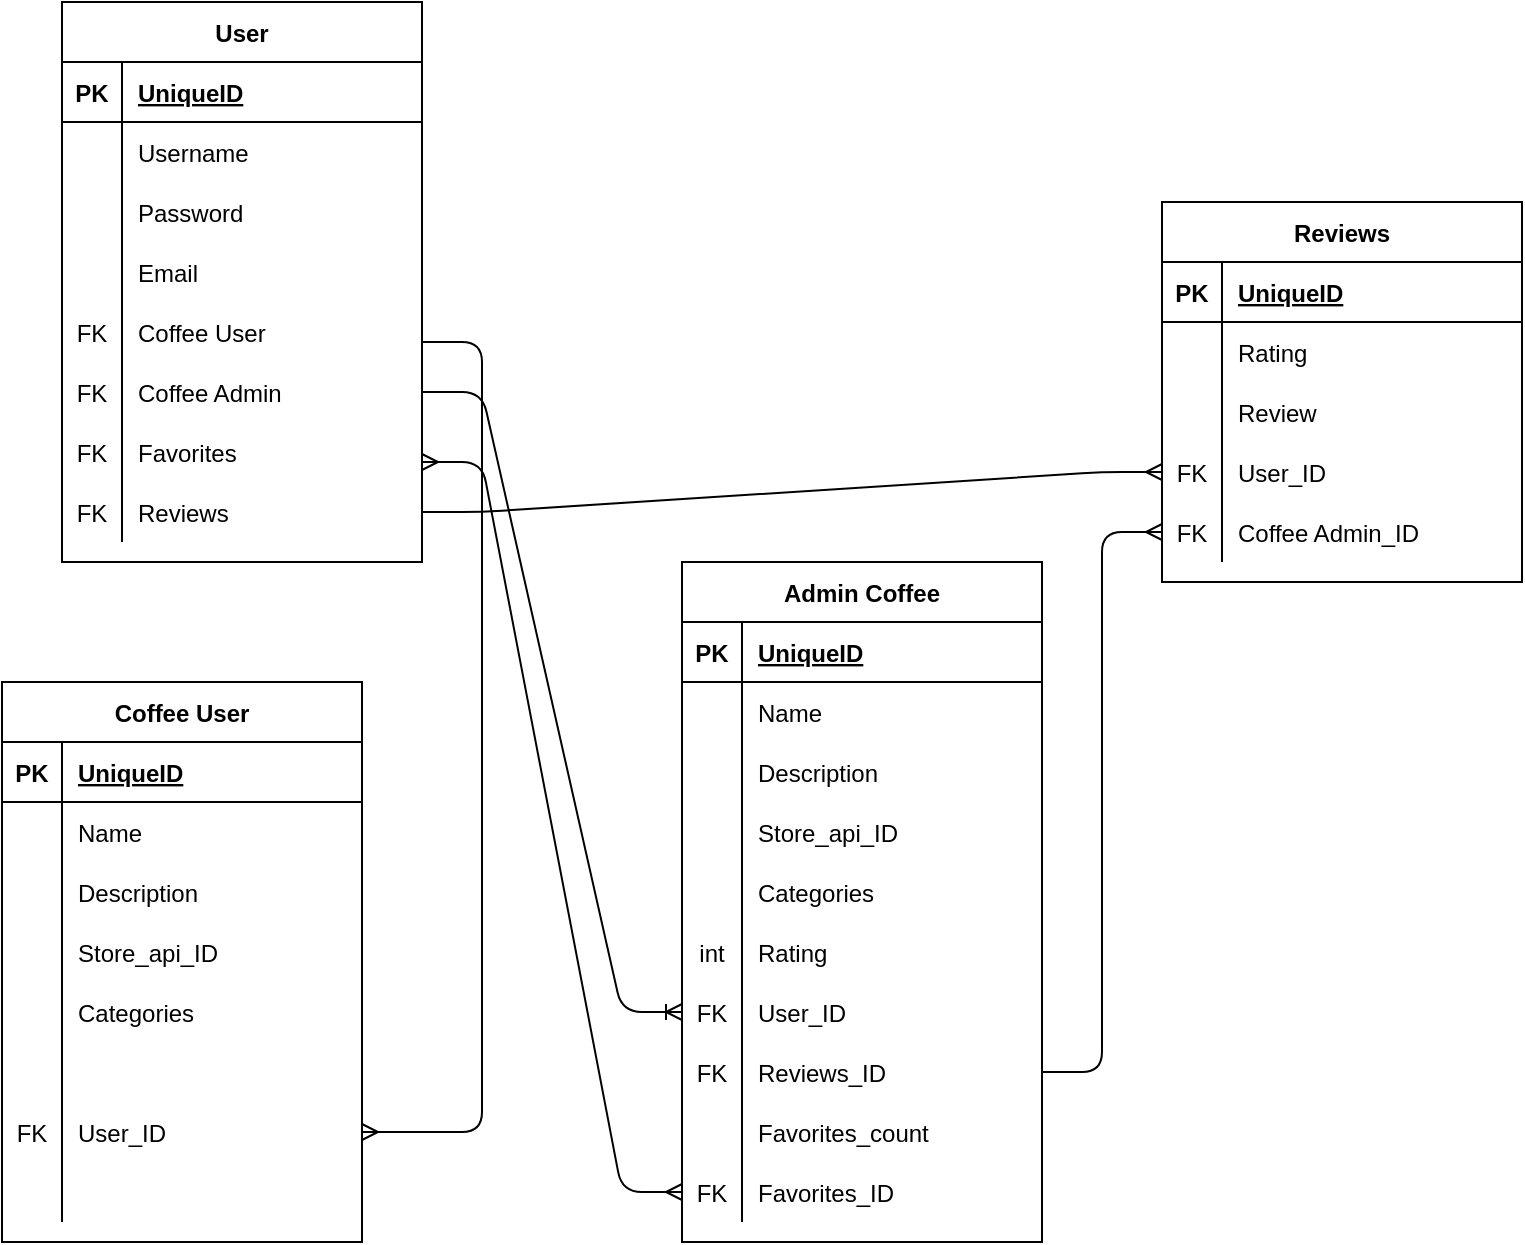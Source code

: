 <mxfile version="14.5.7" type="device"><diagram id="nl1iLkYDZ-9uQIqlt7j8" name="Page-1"><mxGraphModel dx="1422" dy="762" grid="1" gridSize="10" guides="1" tooltips="1" connect="1" arrows="1" fold="1" page="1" pageScale="1" pageWidth="827" pageHeight="1169" math="0" shadow="0"><root><mxCell id="0"/><mxCell id="1" parent="0"/><mxCell id="qOAWCxwxDQUwlJ6yP-Ra-1" value="User" style="shape=table;startSize=30;container=1;collapsible=1;childLayout=tableLayout;fixedRows=1;rowLines=0;fontStyle=1;align=center;resizeLast=1;" parent="1" vertex="1"><mxGeometry x="90" y="330" width="180" height="280" as="geometry"/></mxCell><mxCell id="qOAWCxwxDQUwlJ6yP-Ra-2" value="" style="shape=partialRectangle;collapsible=0;dropTarget=0;pointerEvents=0;fillColor=none;top=0;left=0;bottom=1;right=0;points=[[0,0.5],[1,0.5]];portConstraint=eastwest;" parent="qOAWCxwxDQUwlJ6yP-Ra-1" vertex="1"><mxGeometry y="30" width="180" height="30" as="geometry"/></mxCell><mxCell id="qOAWCxwxDQUwlJ6yP-Ra-3" value="PK" style="shape=partialRectangle;connectable=0;fillColor=none;top=0;left=0;bottom=0;right=0;fontStyle=1;overflow=hidden;" parent="qOAWCxwxDQUwlJ6yP-Ra-2" vertex="1"><mxGeometry width="30" height="30" as="geometry"/></mxCell><mxCell id="qOAWCxwxDQUwlJ6yP-Ra-4" value="UniqueID" style="shape=partialRectangle;connectable=0;fillColor=none;top=0;left=0;bottom=0;right=0;align=left;spacingLeft=6;fontStyle=5;overflow=hidden;" parent="qOAWCxwxDQUwlJ6yP-Ra-2" vertex="1"><mxGeometry x="30" width="150" height="30" as="geometry"/></mxCell><mxCell id="qOAWCxwxDQUwlJ6yP-Ra-5" value="" style="shape=partialRectangle;collapsible=0;dropTarget=0;pointerEvents=0;fillColor=none;top=0;left=0;bottom=0;right=0;points=[[0,0.5],[1,0.5]];portConstraint=eastwest;" parent="qOAWCxwxDQUwlJ6yP-Ra-1" vertex="1"><mxGeometry y="60" width="180" height="30" as="geometry"/></mxCell><mxCell id="qOAWCxwxDQUwlJ6yP-Ra-6" value="" style="shape=partialRectangle;connectable=0;fillColor=none;top=0;left=0;bottom=0;right=0;editable=1;overflow=hidden;" parent="qOAWCxwxDQUwlJ6yP-Ra-5" vertex="1"><mxGeometry width="30" height="30" as="geometry"/></mxCell><mxCell id="qOAWCxwxDQUwlJ6yP-Ra-7" value="Username" style="shape=partialRectangle;connectable=0;fillColor=none;top=0;left=0;bottom=0;right=0;align=left;spacingLeft=6;overflow=hidden;" parent="qOAWCxwxDQUwlJ6yP-Ra-5" vertex="1"><mxGeometry x="30" width="150" height="30" as="geometry"/></mxCell><mxCell id="qOAWCxwxDQUwlJ6yP-Ra-8" value="" style="shape=partialRectangle;collapsible=0;dropTarget=0;pointerEvents=0;fillColor=none;top=0;left=0;bottom=0;right=0;points=[[0,0.5],[1,0.5]];portConstraint=eastwest;" parent="qOAWCxwxDQUwlJ6yP-Ra-1" vertex="1"><mxGeometry y="90" width="180" height="30" as="geometry"/></mxCell><mxCell id="qOAWCxwxDQUwlJ6yP-Ra-9" value="" style="shape=partialRectangle;connectable=0;fillColor=none;top=0;left=0;bottom=0;right=0;editable=1;overflow=hidden;" parent="qOAWCxwxDQUwlJ6yP-Ra-8" vertex="1"><mxGeometry width="30" height="30" as="geometry"/></mxCell><mxCell id="qOAWCxwxDQUwlJ6yP-Ra-10" value="Password" style="shape=partialRectangle;connectable=0;fillColor=none;top=0;left=0;bottom=0;right=0;align=left;spacingLeft=6;overflow=hidden;" parent="qOAWCxwxDQUwlJ6yP-Ra-8" vertex="1"><mxGeometry x="30" width="150" height="30" as="geometry"/></mxCell><mxCell id="qOAWCxwxDQUwlJ6yP-Ra-11" value="" style="shape=partialRectangle;collapsible=0;dropTarget=0;pointerEvents=0;fillColor=none;top=0;left=0;bottom=0;right=0;points=[[0,0.5],[1,0.5]];portConstraint=eastwest;" parent="qOAWCxwxDQUwlJ6yP-Ra-1" vertex="1"><mxGeometry y="120" width="180" height="30" as="geometry"/></mxCell><mxCell id="qOAWCxwxDQUwlJ6yP-Ra-12" value="" style="shape=partialRectangle;connectable=0;fillColor=none;top=0;left=0;bottom=0;right=0;editable=1;overflow=hidden;" parent="qOAWCxwxDQUwlJ6yP-Ra-11" vertex="1"><mxGeometry width="30" height="30" as="geometry"/></mxCell><mxCell id="qOAWCxwxDQUwlJ6yP-Ra-13" value="Email" style="shape=partialRectangle;connectable=0;fillColor=none;top=0;left=0;bottom=0;right=0;align=left;spacingLeft=6;overflow=hidden;" parent="qOAWCxwxDQUwlJ6yP-Ra-11" vertex="1"><mxGeometry x="30" width="150" height="30" as="geometry"/></mxCell><mxCell id="qOAWCxwxDQUwlJ6yP-Ra-14" value="" style="shape=partialRectangle;collapsible=0;dropTarget=0;pointerEvents=0;fillColor=none;top=0;left=0;bottom=0;right=0;points=[[0,0.5],[1,0.5]];portConstraint=eastwest;" parent="qOAWCxwxDQUwlJ6yP-Ra-1" vertex="1"><mxGeometry y="150" width="180" height="30" as="geometry"/></mxCell><mxCell id="qOAWCxwxDQUwlJ6yP-Ra-15" value="FK" style="shape=partialRectangle;connectable=0;fillColor=none;top=0;left=0;bottom=0;right=0;editable=1;overflow=hidden;" parent="qOAWCxwxDQUwlJ6yP-Ra-14" vertex="1"><mxGeometry width="30" height="30" as="geometry"/></mxCell><mxCell id="qOAWCxwxDQUwlJ6yP-Ra-16" value="Coffee User" style="shape=partialRectangle;connectable=0;fillColor=none;top=0;left=0;bottom=0;right=0;align=left;spacingLeft=6;overflow=hidden;" parent="qOAWCxwxDQUwlJ6yP-Ra-14" vertex="1"><mxGeometry x="30" width="150" height="30" as="geometry"/></mxCell><mxCell id="qOAWCxwxDQUwlJ6yP-Ra-17" value="" style="shape=partialRectangle;collapsible=0;dropTarget=0;pointerEvents=0;fillColor=none;top=0;left=0;bottom=0;right=0;points=[[0,0.5],[1,0.5]];portConstraint=eastwest;" parent="qOAWCxwxDQUwlJ6yP-Ra-1" vertex="1"><mxGeometry y="180" width="180" height="30" as="geometry"/></mxCell><mxCell id="qOAWCxwxDQUwlJ6yP-Ra-18" value="FK" style="shape=partialRectangle;connectable=0;fillColor=none;top=0;left=0;bottom=0;right=0;editable=1;overflow=hidden;" parent="qOAWCxwxDQUwlJ6yP-Ra-17" vertex="1"><mxGeometry width="30" height="30" as="geometry"/></mxCell><mxCell id="qOAWCxwxDQUwlJ6yP-Ra-19" value="Coffee Admin" style="shape=partialRectangle;connectable=0;fillColor=none;top=0;left=0;bottom=0;right=0;align=left;spacingLeft=6;overflow=hidden;" parent="qOAWCxwxDQUwlJ6yP-Ra-17" vertex="1"><mxGeometry x="30" width="150" height="30" as="geometry"/></mxCell><mxCell id="qOAWCxwxDQUwlJ6yP-Ra-20" value="" style="shape=partialRectangle;collapsible=0;dropTarget=0;pointerEvents=0;fillColor=none;top=0;left=0;bottom=0;right=0;points=[[0,0.5],[1,0.5]];portConstraint=eastwest;" parent="qOAWCxwxDQUwlJ6yP-Ra-1" vertex="1"><mxGeometry y="210" width="180" height="30" as="geometry"/></mxCell><mxCell id="qOAWCxwxDQUwlJ6yP-Ra-21" value="FK" style="shape=partialRectangle;connectable=0;fillColor=none;top=0;left=0;bottom=0;right=0;editable=1;overflow=hidden;" parent="qOAWCxwxDQUwlJ6yP-Ra-20" vertex="1"><mxGeometry width="30" height="30" as="geometry"/></mxCell><mxCell id="qOAWCxwxDQUwlJ6yP-Ra-22" value="Favorites" style="shape=partialRectangle;connectable=0;fillColor=none;top=0;left=0;bottom=0;right=0;align=left;spacingLeft=6;overflow=hidden;" parent="qOAWCxwxDQUwlJ6yP-Ra-20" vertex="1"><mxGeometry x="30" width="150" height="30" as="geometry"/></mxCell><mxCell id="qOAWCxwxDQUwlJ6yP-Ra-23" value="" style="shape=partialRectangle;collapsible=0;dropTarget=0;pointerEvents=0;fillColor=none;top=0;left=0;bottom=0;right=0;points=[[0,0.5],[1,0.5]];portConstraint=eastwest;" parent="qOAWCxwxDQUwlJ6yP-Ra-1" vertex="1"><mxGeometry y="240" width="180" height="30" as="geometry"/></mxCell><mxCell id="qOAWCxwxDQUwlJ6yP-Ra-24" value="FK" style="shape=partialRectangle;connectable=0;fillColor=none;top=0;left=0;bottom=0;right=0;editable=1;overflow=hidden;" parent="qOAWCxwxDQUwlJ6yP-Ra-23" vertex="1"><mxGeometry width="30" height="30" as="geometry"/></mxCell><mxCell id="qOAWCxwxDQUwlJ6yP-Ra-25" value="Reviews" style="shape=partialRectangle;connectable=0;fillColor=none;top=0;left=0;bottom=0;right=0;align=left;spacingLeft=6;overflow=hidden;" parent="qOAWCxwxDQUwlJ6yP-Ra-23" vertex="1"><mxGeometry x="30" width="150" height="30" as="geometry"/></mxCell><mxCell id="qOAWCxwxDQUwlJ6yP-Ra-40" value="Reviews" style="shape=table;startSize=30;container=1;collapsible=1;childLayout=tableLayout;fixedRows=1;rowLines=0;fontStyle=1;align=center;resizeLast=1;" parent="1" vertex="1"><mxGeometry x="640" y="430" width="180" height="190" as="geometry"/></mxCell><mxCell id="qOAWCxwxDQUwlJ6yP-Ra-41" value="" style="shape=partialRectangle;collapsible=0;dropTarget=0;pointerEvents=0;fillColor=none;top=0;left=0;bottom=1;right=0;points=[[0,0.5],[1,0.5]];portConstraint=eastwest;" parent="qOAWCxwxDQUwlJ6yP-Ra-40" vertex="1"><mxGeometry y="30" width="180" height="30" as="geometry"/></mxCell><mxCell id="qOAWCxwxDQUwlJ6yP-Ra-42" value="PK" style="shape=partialRectangle;connectable=0;fillColor=none;top=0;left=0;bottom=0;right=0;fontStyle=1;overflow=hidden;" parent="qOAWCxwxDQUwlJ6yP-Ra-41" vertex="1"><mxGeometry width="30" height="30" as="geometry"/></mxCell><mxCell id="qOAWCxwxDQUwlJ6yP-Ra-43" value="UniqueID" style="shape=partialRectangle;connectable=0;fillColor=none;top=0;left=0;bottom=0;right=0;align=left;spacingLeft=6;fontStyle=5;overflow=hidden;" parent="qOAWCxwxDQUwlJ6yP-Ra-41" vertex="1"><mxGeometry x="30" width="150" height="30" as="geometry"/></mxCell><mxCell id="qOAWCxwxDQUwlJ6yP-Ra-44" value="" style="shape=partialRectangle;collapsible=0;dropTarget=0;pointerEvents=0;fillColor=none;top=0;left=0;bottom=0;right=0;points=[[0,0.5],[1,0.5]];portConstraint=eastwest;" parent="qOAWCxwxDQUwlJ6yP-Ra-40" vertex="1"><mxGeometry y="60" width="180" height="30" as="geometry"/></mxCell><mxCell id="qOAWCxwxDQUwlJ6yP-Ra-45" value="" style="shape=partialRectangle;connectable=0;fillColor=none;top=0;left=0;bottom=0;right=0;editable=1;overflow=hidden;" parent="qOAWCxwxDQUwlJ6yP-Ra-44" vertex="1"><mxGeometry width="30" height="30" as="geometry"/></mxCell><mxCell id="qOAWCxwxDQUwlJ6yP-Ra-46" value="Rating" style="shape=partialRectangle;connectable=0;fillColor=none;top=0;left=0;bottom=0;right=0;align=left;spacingLeft=6;overflow=hidden;" parent="qOAWCxwxDQUwlJ6yP-Ra-44" vertex="1"><mxGeometry x="30" width="150" height="30" as="geometry"/></mxCell><mxCell id="qOAWCxwxDQUwlJ6yP-Ra-47" value="" style="shape=partialRectangle;collapsible=0;dropTarget=0;pointerEvents=0;fillColor=none;top=0;left=0;bottom=0;right=0;points=[[0,0.5],[1,0.5]];portConstraint=eastwest;" parent="qOAWCxwxDQUwlJ6yP-Ra-40" vertex="1"><mxGeometry y="90" width="180" height="30" as="geometry"/></mxCell><mxCell id="qOAWCxwxDQUwlJ6yP-Ra-48" value="" style="shape=partialRectangle;connectable=0;fillColor=none;top=0;left=0;bottom=0;right=0;editable=1;overflow=hidden;" parent="qOAWCxwxDQUwlJ6yP-Ra-47" vertex="1"><mxGeometry width="30" height="30" as="geometry"/></mxCell><mxCell id="qOAWCxwxDQUwlJ6yP-Ra-49" value="Review" style="shape=partialRectangle;connectable=0;fillColor=none;top=0;left=0;bottom=0;right=0;align=left;spacingLeft=6;overflow=hidden;" parent="qOAWCxwxDQUwlJ6yP-Ra-47" vertex="1"><mxGeometry x="30" width="150" height="30" as="geometry"/></mxCell><mxCell id="qOAWCxwxDQUwlJ6yP-Ra-50" value="" style="shape=partialRectangle;collapsible=0;dropTarget=0;pointerEvents=0;fillColor=none;top=0;left=0;bottom=0;right=0;points=[[0,0.5],[1,0.5]];portConstraint=eastwest;" parent="qOAWCxwxDQUwlJ6yP-Ra-40" vertex="1"><mxGeometry y="120" width="180" height="30" as="geometry"/></mxCell><mxCell id="qOAWCxwxDQUwlJ6yP-Ra-51" value="FK" style="shape=partialRectangle;connectable=0;fillColor=none;top=0;left=0;bottom=0;right=0;editable=1;overflow=hidden;" parent="qOAWCxwxDQUwlJ6yP-Ra-50" vertex="1"><mxGeometry width="30" height="30" as="geometry"/></mxCell><mxCell id="qOAWCxwxDQUwlJ6yP-Ra-52" value="User_ID" style="shape=partialRectangle;connectable=0;fillColor=none;top=0;left=0;bottom=0;right=0;align=left;spacingLeft=6;overflow=hidden;" parent="qOAWCxwxDQUwlJ6yP-Ra-50" vertex="1"><mxGeometry x="30" width="150" height="30" as="geometry"/></mxCell><mxCell id="qOAWCxwxDQUwlJ6yP-Ra-53" value="" style="shape=partialRectangle;collapsible=0;dropTarget=0;pointerEvents=0;fillColor=none;top=0;left=0;bottom=0;right=0;points=[[0,0.5],[1,0.5]];portConstraint=eastwest;" parent="qOAWCxwxDQUwlJ6yP-Ra-40" vertex="1"><mxGeometry y="150" width="180" height="30" as="geometry"/></mxCell><mxCell id="qOAWCxwxDQUwlJ6yP-Ra-54" value="FK" style="shape=partialRectangle;connectable=0;fillColor=none;top=0;left=0;bottom=0;right=0;editable=1;overflow=hidden;" parent="qOAWCxwxDQUwlJ6yP-Ra-53" vertex="1"><mxGeometry width="30" height="30" as="geometry"/></mxCell><mxCell id="qOAWCxwxDQUwlJ6yP-Ra-55" value="Coffee Admin_ID" style="shape=partialRectangle;connectable=0;fillColor=none;top=0;left=0;bottom=0;right=0;align=left;spacingLeft=6;overflow=hidden;" parent="qOAWCxwxDQUwlJ6yP-Ra-53" vertex="1"><mxGeometry x="30" width="150" height="30" as="geometry"/></mxCell><mxCell id="qOAWCxwxDQUwlJ6yP-Ra-56" value="Coffee User" style="shape=table;startSize=30;container=1;collapsible=1;childLayout=tableLayout;fixedRows=1;rowLines=0;fontStyle=1;align=center;resizeLast=1;" parent="1" vertex="1"><mxGeometry x="60" y="670" width="180" height="280" as="geometry"/></mxCell><mxCell id="qOAWCxwxDQUwlJ6yP-Ra-57" value="" style="shape=partialRectangle;collapsible=0;dropTarget=0;pointerEvents=0;fillColor=none;top=0;left=0;bottom=1;right=0;points=[[0,0.5],[1,0.5]];portConstraint=eastwest;" parent="qOAWCxwxDQUwlJ6yP-Ra-56" vertex="1"><mxGeometry y="30" width="180" height="30" as="geometry"/></mxCell><mxCell id="qOAWCxwxDQUwlJ6yP-Ra-58" value="PK" style="shape=partialRectangle;connectable=0;fillColor=none;top=0;left=0;bottom=0;right=0;fontStyle=1;overflow=hidden;" parent="qOAWCxwxDQUwlJ6yP-Ra-57" vertex="1"><mxGeometry width="30" height="30" as="geometry"/></mxCell><mxCell id="qOAWCxwxDQUwlJ6yP-Ra-59" value="UniqueID" style="shape=partialRectangle;connectable=0;fillColor=none;top=0;left=0;bottom=0;right=0;align=left;spacingLeft=6;fontStyle=5;overflow=hidden;" parent="qOAWCxwxDQUwlJ6yP-Ra-57" vertex="1"><mxGeometry x="30" width="150" height="30" as="geometry"/></mxCell><mxCell id="qOAWCxwxDQUwlJ6yP-Ra-60" value="" style="shape=partialRectangle;collapsible=0;dropTarget=0;pointerEvents=0;fillColor=none;top=0;left=0;bottom=0;right=0;points=[[0,0.5],[1,0.5]];portConstraint=eastwest;" parent="qOAWCxwxDQUwlJ6yP-Ra-56" vertex="1"><mxGeometry y="60" width="180" height="30" as="geometry"/></mxCell><mxCell id="qOAWCxwxDQUwlJ6yP-Ra-61" value="" style="shape=partialRectangle;connectable=0;fillColor=none;top=0;left=0;bottom=0;right=0;editable=1;overflow=hidden;" parent="qOAWCxwxDQUwlJ6yP-Ra-60" vertex="1"><mxGeometry width="30" height="30" as="geometry"/></mxCell><mxCell id="qOAWCxwxDQUwlJ6yP-Ra-62" value="Name" style="shape=partialRectangle;connectable=0;fillColor=none;top=0;left=0;bottom=0;right=0;align=left;spacingLeft=6;overflow=hidden;" parent="qOAWCxwxDQUwlJ6yP-Ra-60" vertex="1"><mxGeometry x="30" width="150" height="30" as="geometry"/></mxCell><mxCell id="qOAWCxwxDQUwlJ6yP-Ra-78" value="" style="shape=partialRectangle;collapsible=0;dropTarget=0;pointerEvents=0;fillColor=none;top=0;left=0;bottom=0;right=0;points=[[0,0.5],[1,0.5]];portConstraint=eastwest;" parent="qOAWCxwxDQUwlJ6yP-Ra-56" vertex="1"><mxGeometry y="90" width="180" height="30" as="geometry"/></mxCell><mxCell id="qOAWCxwxDQUwlJ6yP-Ra-79" value="" style="shape=partialRectangle;connectable=0;fillColor=none;top=0;left=0;bottom=0;right=0;editable=1;overflow=hidden;" parent="qOAWCxwxDQUwlJ6yP-Ra-78" vertex="1"><mxGeometry width="30" height="30" as="geometry"/></mxCell><mxCell id="qOAWCxwxDQUwlJ6yP-Ra-80" value="Description" style="shape=partialRectangle;connectable=0;fillColor=none;top=0;left=0;bottom=0;right=0;align=left;spacingLeft=6;overflow=hidden;" parent="qOAWCxwxDQUwlJ6yP-Ra-78" vertex="1"><mxGeometry x="30" width="150" height="30" as="geometry"/></mxCell><mxCell id="qOAWCxwxDQUwlJ6yP-Ra-63" value="" style="shape=partialRectangle;collapsible=0;dropTarget=0;pointerEvents=0;fillColor=none;top=0;left=0;bottom=0;right=0;points=[[0,0.5],[1,0.5]];portConstraint=eastwest;" parent="qOAWCxwxDQUwlJ6yP-Ra-56" vertex="1"><mxGeometry y="120" width="180" height="30" as="geometry"/></mxCell><mxCell id="qOAWCxwxDQUwlJ6yP-Ra-64" value="" style="shape=partialRectangle;connectable=0;fillColor=none;top=0;left=0;bottom=0;right=0;editable=1;overflow=hidden;" parent="qOAWCxwxDQUwlJ6yP-Ra-63" vertex="1"><mxGeometry width="30" height="30" as="geometry"/></mxCell><mxCell id="qOAWCxwxDQUwlJ6yP-Ra-65" value="Store_api_ID" style="shape=partialRectangle;connectable=0;fillColor=none;top=0;left=0;bottom=0;right=0;align=left;spacingLeft=6;overflow=hidden;" parent="qOAWCxwxDQUwlJ6yP-Ra-63" vertex="1"><mxGeometry x="30" width="150" height="30" as="geometry"/></mxCell><mxCell id="qOAWCxwxDQUwlJ6yP-Ra-66" value="" style="shape=partialRectangle;collapsible=0;dropTarget=0;pointerEvents=0;fillColor=none;top=0;left=0;bottom=0;right=0;points=[[0,0.5],[1,0.5]];portConstraint=eastwest;" parent="qOAWCxwxDQUwlJ6yP-Ra-56" vertex="1"><mxGeometry y="150" width="180" height="30" as="geometry"/></mxCell><mxCell id="qOAWCxwxDQUwlJ6yP-Ra-67" value="" style="shape=partialRectangle;connectable=0;fillColor=none;top=0;left=0;bottom=0;right=0;editable=1;overflow=hidden;" parent="qOAWCxwxDQUwlJ6yP-Ra-66" vertex="1"><mxGeometry width="30" height="30" as="geometry"/></mxCell><mxCell id="qOAWCxwxDQUwlJ6yP-Ra-68" value="Categories" style="shape=partialRectangle;connectable=0;fillColor=none;top=0;left=0;bottom=0;right=0;align=left;spacingLeft=6;overflow=hidden;" parent="qOAWCxwxDQUwlJ6yP-Ra-66" vertex="1"><mxGeometry x="30" width="150" height="30" as="geometry"/></mxCell><mxCell id="qOAWCxwxDQUwlJ6yP-Ra-69" value="" style="shape=partialRectangle;collapsible=0;dropTarget=0;pointerEvents=0;fillColor=none;top=0;left=0;bottom=0;right=0;points=[[0,0.5],[1,0.5]];portConstraint=eastwest;" parent="qOAWCxwxDQUwlJ6yP-Ra-56" vertex="1"><mxGeometry y="180" width="180" height="30" as="geometry"/></mxCell><mxCell id="qOAWCxwxDQUwlJ6yP-Ra-70" value="" style="shape=partialRectangle;connectable=0;fillColor=none;top=0;left=0;bottom=0;right=0;editable=1;overflow=hidden;" parent="qOAWCxwxDQUwlJ6yP-Ra-69" vertex="1"><mxGeometry width="30" height="30" as="geometry"/></mxCell><mxCell id="qOAWCxwxDQUwlJ6yP-Ra-71" value="" style="shape=partialRectangle;connectable=0;fillColor=none;top=0;left=0;bottom=0;right=0;align=left;spacingLeft=6;overflow=hidden;" parent="qOAWCxwxDQUwlJ6yP-Ra-69" vertex="1"><mxGeometry x="30" width="150" height="30" as="geometry"/></mxCell><mxCell id="qOAWCxwxDQUwlJ6yP-Ra-72" value="" style="shape=partialRectangle;collapsible=0;dropTarget=0;pointerEvents=0;fillColor=none;top=0;left=0;bottom=0;right=0;points=[[0,0.5],[1,0.5]];portConstraint=eastwest;" parent="qOAWCxwxDQUwlJ6yP-Ra-56" vertex="1"><mxGeometry y="210" width="180" height="30" as="geometry"/></mxCell><mxCell id="qOAWCxwxDQUwlJ6yP-Ra-73" value="FK" style="shape=partialRectangle;connectable=0;fillColor=none;top=0;left=0;bottom=0;right=0;editable=1;overflow=hidden;" parent="qOAWCxwxDQUwlJ6yP-Ra-72" vertex="1"><mxGeometry width="30" height="30" as="geometry"/></mxCell><mxCell id="qOAWCxwxDQUwlJ6yP-Ra-74" value="User_ID" style="shape=partialRectangle;connectable=0;fillColor=none;top=0;left=0;bottom=0;right=0;align=left;spacingLeft=6;overflow=hidden;" parent="qOAWCxwxDQUwlJ6yP-Ra-72" vertex="1"><mxGeometry x="30" width="150" height="30" as="geometry"/></mxCell><mxCell id="qOAWCxwxDQUwlJ6yP-Ra-75" value="" style="shape=partialRectangle;collapsible=0;dropTarget=0;pointerEvents=0;fillColor=none;top=0;left=0;bottom=0;right=0;points=[[0,0.5],[1,0.5]];portConstraint=eastwest;" parent="qOAWCxwxDQUwlJ6yP-Ra-56" vertex="1"><mxGeometry y="240" width="180" height="30" as="geometry"/></mxCell><mxCell id="qOAWCxwxDQUwlJ6yP-Ra-76" value="" style="shape=partialRectangle;connectable=0;fillColor=none;top=0;left=0;bottom=0;right=0;editable=1;overflow=hidden;" parent="qOAWCxwxDQUwlJ6yP-Ra-75" vertex="1"><mxGeometry width="30" height="30" as="geometry"/></mxCell><mxCell id="qOAWCxwxDQUwlJ6yP-Ra-77" value="" style="shape=partialRectangle;connectable=0;fillColor=none;top=0;left=0;bottom=0;right=0;align=left;spacingLeft=6;overflow=hidden;" parent="qOAWCxwxDQUwlJ6yP-Ra-75" vertex="1"><mxGeometry x="30" width="150" height="30" as="geometry"/></mxCell><mxCell id="qOAWCxwxDQUwlJ6yP-Ra-81" value="Admin Coffee" style="shape=table;startSize=30;container=1;collapsible=1;childLayout=tableLayout;fixedRows=1;rowLines=0;fontStyle=1;align=center;resizeLast=1;" parent="1" vertex="1"><mxGeometry x="400" y="610" width="180" height="340" as="geometry"/></mxCell><mxCell id="qOAWCxwxDQUwlJ6yP-Ra-82" value="" style="shape=partialRectangle;collapsible=0;dropTarget=0;pointerEvents=0;fillColor=none;top=0;left=0;bottom=1;right=0;points=[[0,0.5],[1,0.5]];portConstraint=eastwest;" parent="qOAWCxwxDQUwlJ6yP-Ra-81" vertex="1"><mxGeometry y="30" width="180" height="30" as="geometry"/></mxCell><mxCell id="qOAWCxwxDQUwlJ6yP-Ra-83" value="PK" style="shape=partialRectangle;connectable=0;fillColor=none;top=0;left=0;bottom=0;right=0;fontStyle=1;overflow=hidden;" parent="qOAWCxwxDQUwlJ6yP-Ra-82" vertex="1"><mxGeometry width="30" height="30" as="geometry"/></mxCell><mxCell id="qOAWCxwxDQUwlJ6yP-Ra-84" value="UniqueID" style="shape=partialRectangle;connectable=0;fillColor=none;top=0;left=0;bottom=0;right=0;align=left;spacingLeft=6;fontStyle=5;overflow=hidden;" parent="qOAWCxwxDQUwlJ6yP-Ra-82" vertex="1"><mxGeometry x="30" width="150" height="30" as="geometry"/></mxCell><mxCell id="qOAWCxwxDQUwlJ6yP-Ra-85" value="" style="shape=partialRectangle;collapsible=0;dropTarget=0;pointerEvents=0;fillColor=none;top=0;left=0;bottom=0;right=0;points=[[0,0.5],[1,0.5]];portConstraint=eastwest;" parent="qOAWCxwxDQUwlJ6yP-Ra-81" vertex="1"><mxGeometry y="60" width="180" height="30" as="geometry"/></mxCell><mxCell id="qOAWCxwxDQUwlJ6yP-Ra-86" value="" style="shape=partialRectangle;connectable=0;fillColor=none;top=0;left=0;bottom=0;right=0;editable=1;overflow=hidden;" parent="qOAWCxwxDQUwlJ6yP-Ra-85" vertex="1"><mxGeometry width="30" height="30" as="geometry"/></mxCell><mxCell id="qOAWCxwxDQUwlJ6yP-Ra-87" value="Name" style="shape=partialRectangle;connectable=0;fillColor=none;top=0;left=0;bottom=0;right=0;align=left;spacingLeft=6;overflow=hidden;" parent="qOAWCxwxDQUwlJ6yP-Ra-85" vertex="1"><mxGeometry x="30" width="150" height="30" as="geometry"/></mxCell><mxCell id="qOAWCxwxDQUwlJ6yP-Ra-88" value="" style="shape=partialRectangle;collapsible=0;dropTarget=0;pointerEvents=0;fillColor=none;top=0;left=0;bottom=0;right=0;points=[[0,0.5],[1,0.5]];portConstraint=eastwest;" parent="qOAWCxwxDQUwlJ6yP-Ra-81" vertex="1"><mxGeometry y="90" width="180" height="30" as="geometry"/></mxCell><mxCell id="qOAWCxwxDQUwlJ6yP-Ra-89" value="" style="shape=partialRectangle;connectable=0;fillColor=none;top=0;left=0;bottom=0;right=0;editable=1;overflow=hidden;" parent="qOAWCxwxDQUwlJ6yP-Ra-88" vertex="1"><mxGeometry width="30" height="30" as="geometry"/></mxCell><mxCell id="qOAWCxwxDQUwlJ6yP-Ra-90" value="Description" style="shape=partialRectangle;connectable=0;fillColor=none;top=0;left=0;bottom=0;right=0;align=left;spacingLeft=6;overflow=hidden;" parent="qOAWCxwxDQUwlJ6yP-Ra-88" vertex="1"><mxGeometry x="30" width="150" height="30" as="geometry"/></mxCell><mxCell id="qOAWCxwxDQUwlJ6yP-Ra-91" value="" style="shape=partialRectangle;collapsible=0;dropTarget=0;pointerEvents=0;fillColor=none;top=0;left=0;bottom=0;right=0;points=[[0,0.5],[1,0.5]];portConstraint=eastwest;" parent="qOAWCxwxDQUwlJ6yP-Ra-81" vertex="1"><mxGeometry y="120" width="180" height="30" as="geometry"/></mxCell><mxCell id="qOAWCxwxDQUwlJ6yP-Ra-92" value="" style="shape=partialRectangle;connectable=0;fillColor=none;top=0;left=0;bottom=0;right=0;editable=1;overflow=hidden;" parent="qOAWCxwxDQUwlJ6yP-Ra-91" vertex="1"><mxGeometry width="30" height="30" as="geometry"/></mxCell><mxCell id="qOAWCxwxDQUwlJ6yP-Ra-93" value="Store_api_ID" style="shape=partialRectangle;connectable=0;fillColor=none;top=0;left=0;bottom=0;right=0;align=left;spacingLeft=6;overflow=hidden;" parent="qOAWCxwxDQUwlJ6yP-Ra-91" vertex="1"><mxGeometry x="30" width="150" height="30" as="geometry"/></mxCell><mxCell id="qOAWCxwxDQUwlJ6yP-Ra-94" value="" style="shape=partialRectangle;collapsible=0;dropTarget=0;pointerEvents=0;fillColor=none;top=0;left=0;bottom=0;right=0;points=[[0,0.5],[1,0.5]];portConstraint=eastwest;" parent="qOAWCxwxDQUwlJ6yP-Ra-81" vertex="1"><mxGeometry y="150" width="180" height="30" as="geometry"/></mxCell><mxCell id="qOAWCxwxDQUwlJ6yP-Ra-95" value="" style="shape=partialRectangle;connectable=0;fillColor=none;top=0;left=0;bottom=0;right=0;editable=1;overflow=hidden;" parent="qOAWCxwxDQUwlJ6yP-Ra-94" vertex="1"><mxGeometry width="30" height="30" as="geometry"/></mxCell><mxCell id="qOAWCxwxDQUwlJ6yP-Ra-96" value="Categories" style="shape=partialRectangle;connectable=0;fillColor=none;top=0;left=0;bottom=0;right=0;align=left;spacingLeft=6;overflow=hidden;" parent="qOAWCxwxDQUwlJ6yP-Ra-94" vertex="1"><mxGeometry x="30" width="150" height="30" as="geometry"/></mxCell><mxCell id="qOAWCxwxDQUwlJ6yP-Ra-97" value="" style="shape=partialRectangle;collapsible=0;dropTarget=0;pointerEvents=0;fillColor=none;top=0;left=0;bottom=0;right=0;points=[[0,0.5],[1,0.5]];portConstraint=eastwest;" parent="qOAWCxwxDQUwlJ6yP-Ra-81" vertex="1"><mxGeometry y="180" width="180" height="30" as="geometry"/></mxCell><mxCell id="qOAWCxwxDQUwlJ6yP-Ra-98" value="int" style="shape=partialRectangle;connectable=0;fillColor=none;top=0;left=0;bottom=0;right=0;editable=1;overflow=hidden;" parent="qOAWCxwxDQUwlJ6yP-Ra-97" vertex="1"><mxGeometry width="30" height="30" as="geometry"/></mxCell><mxCell id="qOAWCxwxDQUwlJ6yP-Ra-99" value="Rating" style="shape=partialRectangle;connectable=0;fillColor=none;top=0;left=0;bottom=0;right=0;align=left;spacingLeft=6;overflow=hidden;" parent="qOAWCxwxDQUwlJ6yP-Ra-97" vertex="1"><mxGeometry x="30" width="150" height="30" as="geometry"/></mxCell><mxCell id="qOAWCxwxDQUwlJ6yP-Ra-100" value="" style="shape=partialRectangle;collapsible=0;dropTarget=0;pointerEvents=0;fillColor=none;top=0;left=0;bottom=0;right=0;points=[[0,0.5],[1,0.5]];portConstraint=eastwest;" parent="qOAWCxwxDQUwlJ6yP-Ra-81" vertex="1"><mxGeometry y="210" width="180" height="30" as="geometry"/></mxCell><mxCell id="qOAWCxwxDQUwlJ6yP-Ra-101" value="FK" style="shape=partialRectangle;connectable=0;fillColor=none;top=0;left=0;bottom=0;right=0;editable=1;overflow=hidden;" parent="qOAWCxwxDQUwlJ6yP-Ra-100" vertex="1"><mxGeometry width="30" height="30" as="geometry"/></mxCell><mxCell id="qOAWCxwxDQUwlJ6yP-Ra-102" value="User_ID" style="shape=partialRectangle;connectable=0;fillColor=none;top=0;left=0;bottom=0;right=0;align=left;spacingLeft=6;overflow=hidden;" parent="qOAWCxwxDQUwlJ6yP-Ra-100" vertex="1"><mxGeometry x="30" width="150" height="30" as="geometry"/></mxCell><mxCell id="qOAWCxwxDQUwlJ6yP-Ra-106" value="" style="shape=partialRectangle;collapsible=0;dropTarget=0;pointerEvents=0;fillColor=none;top=0;left=0;bottom=0;right=0;points=[[0,0.5],[1,0.5]];portConstraint=eastwest;" parent="qOAWCxwxDQUwlJ6yP-Ra-81" vertex="1"><mxGeometry y="240" width="180" height="30" as="geometry"/></mxCell><mxCell id="qOAWCxwxDQUwlJ6yP-Ra-107" value="FK" style="shape=partialRectangle;connectable=0;fillColor=none;top=0;left=0;bottom=0;right=0;editable=1;overflow=hidden;" parent="qOAWCxwxDQUwlJ6yP-Ra-106" vertex="1"><mxGeometry width="30" height="30" as="geometry"/></mxCell><mxCell id="qOAWCxwxDQUwlJ6yP-Ra-108" value="Reviews_ID" style="shape=partialRectangle;connectable=0;fillColor=none;top=0;left=0;bottom=0;right=0;align=left;spacingLeft=6;overflow=hidden;" parent="qOAWCxwxDQUwlJ6yP-Ra-106" vertex="1"><mxGeometry x="30" width="150" height="30" as="geometry"/></mxCell><mxCell id="qOAWCxwxDQUwlJ6yP-Ra-103" value="" style="shape=partialRectangle;collapsible=0;dropTarget=0;pointerEvents=0;fillColor=none;top=0;left=0;bottom=0;right=0;points=[[0,0.5],[1,0.5]];portConstraint=eastwest;" parent="qOAWCxwxDQUwlJ6yP-Ra-81" vertex="1"><mxGeometry y="270" width="180" height="30" as="geometry"/></mxCell><mxCell id="qOAWCxwxDQUwlJ6yP-Ra-104" value="" style="shape=partialRectangle;connectable=0;fillColor=none;top=0;left=0;bottom=0;right=0;editable=1;overflow=hidden;" parent="qOAWCxwxDQUwlJ6yP-Ra-103" vertex="1"><mxGeometry width="30" height="30" as="geometry"/></mxCell><mxCell id="qOAWCxwxDQUwlJ6yP-Ra-105" value="Favorites_count" style="shape=partialRectangle;connectable=0;fillColor=none;top=0;left=0;bottom=0;right=0;align=left;spacingLeft=6;overflow=hidden;" parent="qOAWCxwxDQUwlJ6yP-Ra-103" vertex="1"><mxGeometry x="30" width="150" height="30" as="geometry"/></mxCell><mxCell id="qOAWCxwxDQUwlJ6yP-Ra-117" value="" style="shape=partialRectangle;collapsible=0;dropTarget=0;pointerEvents=0;fillColor=none;top=0;left=0;bottom=0;right=0;points=[[0,0.5],[1,0.5]];portConstraint=eastwest;" parent="qOAWCxwxDQUwlJ6yP-Ra-81" vertex="1"><mxGeometry y="300" width="180" height="30" as="geometry"/></mxCell><mxCell id="qOAWCxwxDQUwlJ6yP-Ra-118" value="FK" style="shape=partialRectangle;connectable=0;fillColor=none;top=0;left=0;bottom=0;right=0;editable=1;overflow=hidden;" parent="qOAWCxwxDQUwlJ6yP-Ra-117" vertex="1"><mxGeometry width="30" height="30" as="geometry"/></mxCell><mxCell id="qOAWCxwxDQUwlJ6yP-Ra-119" value="Favorites_ID" style="shape=partialRectangle;connectable=0;fillColor=none;top=0;left=0;bottom=0;right=0;align=left;spacingLeft=6;overflow=hidden;" parent="qOAWCxwxDQUwlJ6yP-Ra-117" vertex="1"><mxGeometry x="30" width="150" height="30" as="geometry"/></mxCell><mxCell id="qOAWCxwxDQUwlJ6yP-Ra-109" value="" style="edgeStyle=entityRelationEdgeStyle;fontSize=12;html=1;endArrow=ERoneToMany;entryX=0;entryY=0.5;entryDx=0;entryDy=0;" parent="1" source="qOAWCxwxDQUwlJ6yP-Ra-17" target="qOAWCxwxDQUwlJ6yP-Ra-100" edge="1"><mxGeometry width="100" height="100" relative="1" as="geometry"><mxPoint x="290" y="560" as="sourcePoint"/><mxPoint x="460" y="780" as="targetPoint"/></mxGeometry></mxCell><mxCell id="qOAWCxwxDQUwlJ6yP-Ra-113" value="" style="edgeStyle=entityRelationEdgeStyle;fontSize=12;html=1;endArrow=ERmany;exitX=1;exitY=0.5;exitDx=0;exitDy=0;" parent="1" source="qOAWCxwxDQUwlJ6yP-Ra-106" target="qOAWCxwxDQUwlJ6yP-Ra-53" edge="1"><mxGeometry width="100" height="100" relative="1" as="geometry"><mxPoint x="540" y="1080" as="sourcePoint"/><mxPoint x="640" y="980" as="targetPoint"/></mxGeometry></mxCell><mxCell id="qOAWCxwxDQUwlJ6yP-Ra-114" value="" style="edgeStyle=entityRelationEdgeStyle;fontSize=12;html=1;endArrow=ERmany;entryX=1;entryY=0.5;entryDx=0;entryDy=0;" parent="1" target="qOAWCxwxDQUwlJ6yP-Ra-72" edge="1"><mxGeometry width="100" height="100" relative="1" as="geometry"><mxPoint x="270" y="500" as="sourcePoint"/><mxPoint x="370" y="400" as="targetPoint"/></mxGeometry></mxCell><mxCell id="qOAWCxwxDQUwlJ6yP-Ra-116" value="" style="edgeStyle=entityRelationEdgeStyle;fontSize=12;html=1;endArrow=ERmany;entryX=0;entryY=0.5;entryDx=0;entryDy=0;exitX=1;exitY=0.5;exitDx=0;exitDy=0;" parent="1" target="qOAWCxwxDQUwlJ6yP-Ra-50" edge="1"><mxGeometry width="100" height="100" relative="1" as="geometry"><mxPoint x="270" y="585" as="sourcePoint"/><mxPoint x="414" y="445" as="targetPoint"/></mxGeometry></mxCell><mxCell id="gLqVG-E8XhenCQ_K81HP-1" value="" style="edgeStyle=entityRelationEdgeStyle;fontSize=12;html=1;endArrow=ERmany;startArrow=ERmany;entryX=0;entryY=0.5;entryDx=0;entryDy=0;" edge="1" parent="1" target="qOAWCxwxDQUwlJ6yP-Ra-117"><mxGeometry width="100" height="100" relative="1" as="geometry"><mxPoint x="270" y="560" as="sourcePoint"/><mxPoint x="370" y="460" as="targetPoint"/></mxGeometry></mxCell></root></mxGraphModel></diagram></mxfile>